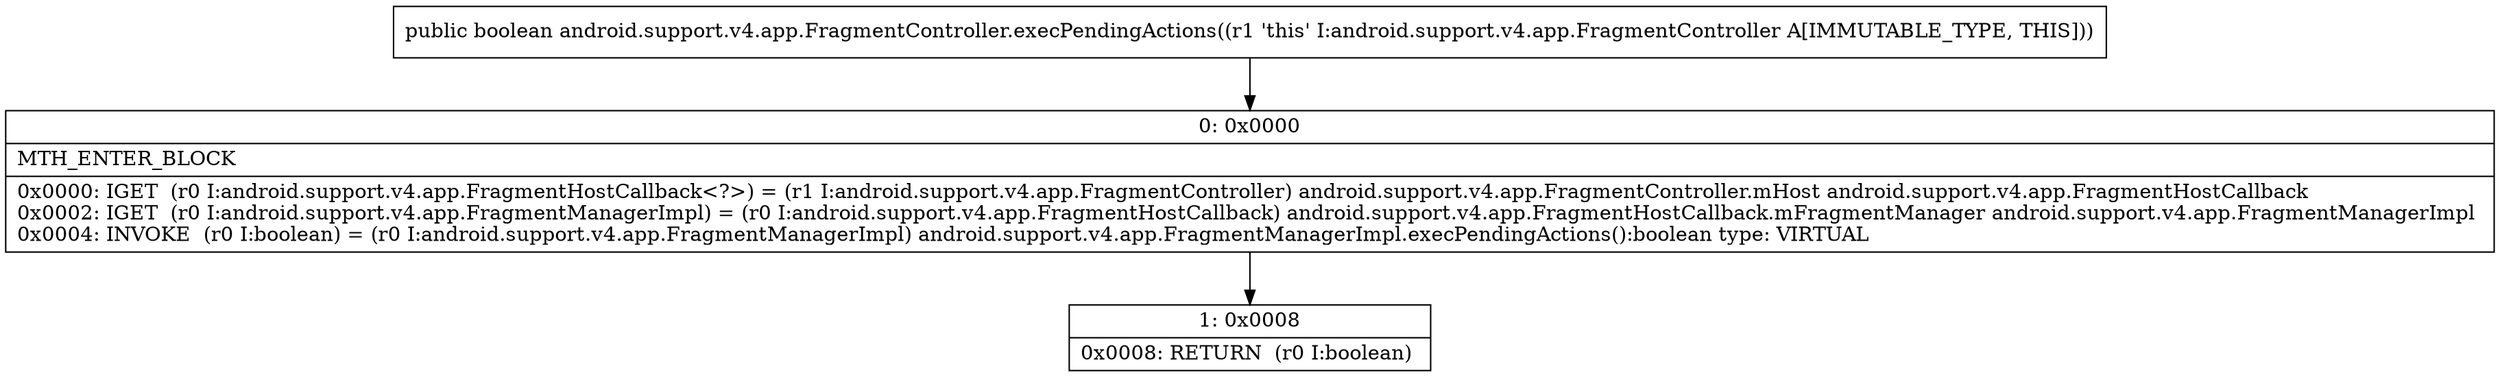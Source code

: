digraph "CFG forandroid.support.v4.app.FragmentController.execPendingActions()Z" {
Node_0 [shape=record,label="{0\:\ 0x0000|MTH_ENTER_BLOCK\l|0x0000: IGET  (r0 I:android.support.v4.app.FragmentHostCallback\<?\>) = (r1 I:android.support.v4.app.FragmentController) android.support.v4.app.FragmentController.mHost android.support.v4.app.FragmentHostCallback \l0x0002: IGET  (r0 I:android.support.v4.app.FragmentManagerImpl) = (r0 I:android.support.v4.app.FragmentHostCallback) android.support.v4.app.FragmentHostCallback.mFragmentManager android.support.v4.app.FragmentManagerImpl \l0x0004: INVOKE  (r0 I:boolean) = (r0 I:android.support.v4.app.FragmentManagerImpl) android.support.v4.app.FragmentManagerImpl.execPendingActions():boolean type: VIRTUAL \l}"];
Node_1 [shape=record,label="{1\:\ 0x0008|0x0008: RETURN  (r0 I:boolean) \l}"];
MethodNode[shape=record,label="{public boolean android.support.v4.app.FragmentController.execPendingActions((r1 'this' I:android.support.v4.app.FragmentController A[IMMUTABLE_TYPE, THIS])) }"];
MethodNode -> Node_0;
Node_0 -> Node_1;
}

